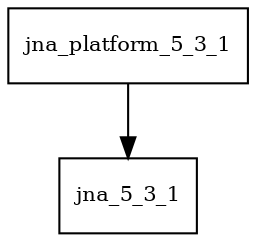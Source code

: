digraph jna_platform_5_3_1_dependencies {
  node [shape = box, fontsize=10.0];
  jna_platform_5_3_1 -> jna_5_3_1;
}
